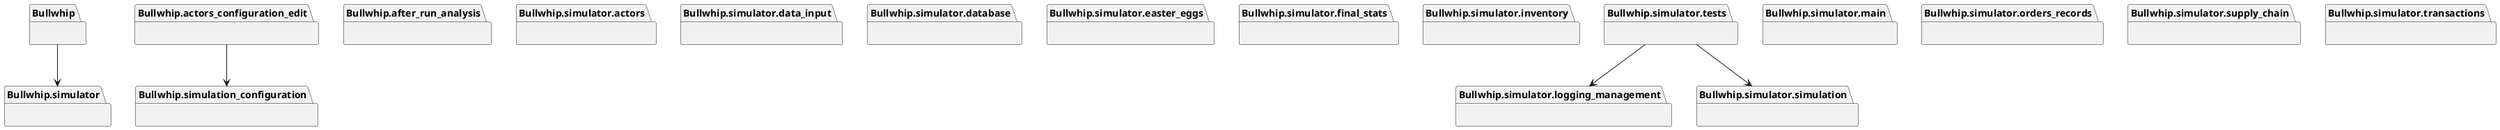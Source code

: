 @startuml packages
set namespaceSeparator none
package "Bullwhip" as Bullwhip {
}
package "Bullwhip.actors_configuration_edit" as Bullwhip.actors_configuration_edit {
}
package "Bullwhip.after_run_analysis" as Bullwhip.after_run_analysis {
}
package "Bullwhip.simulation_configuration" as Bullwhip.simulation_configuration {
}
package "Bullwhip.simulator" as Bullwhip.simulator {
}
package "Bullwhip.simulator.actors" as Bullwhip.simulator.actors {
}
package "Bullwhip.simulator.data_input" as Bullwhip.simulator.data_input {
}
package "Bullwhip.simulator.database" as Bullwhip.simulator.database {
}
package "Bullwhip.simulator.easter_eggs" as Bullwhip.simulator.easter_eggs {
}
package "Bullwhip.simulator.final_stats" as Bullwhip.simulator.final_stats {
}
package "Bullwhip.simulator.inventory" as Bullwhip.simulator.inventory {
}
package "Bullwhip.simulator.logging_management" as Bullwhip.simulator.logging_management {
}
package "Bullwhip.simulator.main" as Bullwhip.simulator.main {
}
package "Bullwhip.simulator.orders_records" as Bullwhip.simulator.orders_records {
}
package "Bullwhip.simulator.simulation" as Bullwhip.simulator.simulation {
}
package "Bullwhip.simulator.supply_chain" as Bullwhip.simulator.supply_chain {
}
package "Bullwhip.simulator.tests" as Bullwhip.simulator.tests {
}
package "Bullwhip.simulator.transactions" as Bullwhip.simulator.transactions {
}
Bullwhip --> Bullwhip.simulator
Bullwhip.actors_configuration_edit --> Bullwhip.simulation_configuration
Bullwhip.simulator.tests --> Bullwhip.simulator.logging_management
Bullwhip.simulator.tests --> Bullwhip.simulator.simulation
@enduml
